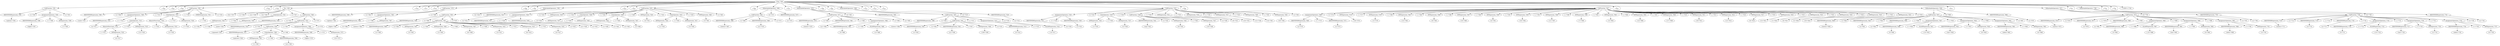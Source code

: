 digraph {

"Prog_7290"->"CallFunction_7291";
"CallFunction_7291"->"IDENTIFIERExpression_7292";
"IDENTIFIERExpression_7292"->"<options>7293";
"CallFunction_7291"->"<(>7294";
"CallFunction_7291"->"AssignmentOpetators_7295";
"AssignmentOpetators_7295"->"IDENTIFIERExpression_7296";
"IDENTIFIERExpression_7296"->"<digits>7297";
"AssignmentOpetators_7295"->"<=>7298";
"AssignmentOpetators_7295"->"INTExpression_7299";
"INTExpression_7299"->"<7>7300";
"CallFunction_7291"->"<)>7301";
"Prog_7290"->"<
>7302";
"Prog_7290"->"<
>7303";
"Prog_7290"->"<
>7304";
"Prog_7290"->"CallFunction_7305";
"CallFunction_7305"->"IDENTIFIERExpression_7306";
"IDENTIFIERExpression_7306"->"<outer>7307";
"CallFunction_7305"->"<(>7308";
"CallFunction_7305"->"AssignmentOpetators_7309";
"AssignmentOpetators_7309"->"IDENTIFIERExpression_7310";
"IDENTIFIERExpression_7310"->"<a>7311";
"AssignmentOpetators_7309"->"<<->7312";
"AssignmentOpetators_7309"->"ColonOperator_7313";
"ColonOperator_7313"->"MinusOrPlusUnary_7314";
"MinusOrPlusUnary_7314"->"<->7315";
"MinusOrPlusUnary_7314"->"INTExpression_7316";
"INTExpression_7316"->"<4>7317";
"ColonOperator_7313"->"<:>7318";
"ColonOperator_7313"->"INTExpression_7319";
"INTExpression_7319"->"<12>7320";
"CallFunction_7305"->"<,>7321";
"CallFunction_7305"->"ColonOperator_7322";
"ColonOperator_7322"->"MinusOrPlusUnary_7323";
"MinusOrPlusUnary_7323"->"<->7324";
"MinusOrPlusUnary_7323"->"INTExpression_7325";
"INTExpression_7325"->"<2>7326";
"ColonOperator_7322"->"<:>7327";
"ColonOperator_7322"->"INTExpression_7328";
"INTExpression_7328"->"<7>7329";
"CallFunction_7305"->"<,>7330";
"CallFunction_7305"->"STRINGExpression_7331";
"STRINGExpression_7331"->"<^>7332";
"CallFunction_7305"->"<)>7333";
"Prog_7290"->"<
>7334";
"Prog_7290"->"<
>7335";
"Prog_7290"->"For_7336";
"For_7336"->"<for>7337";
"For_7336"->"<(>7338";
"For_7336"->"<n1>7339";
"For_7336"->"<in>7340";
"For_7336"->"ColonOperator_7341";
"ColonOperator_7341"->"INTExpression_7342";
"INTExpression_7342"->"<1>7343";
"ColonOperator_7341"->"<:>7344";
"ColonOperator_7341"->"INTExpression_7345";
"INTExpression_7345"->"<7>7346";
"For_7336"->"<)>7347";
"For_7336"->"CallFunction_7348";
"CallFunction_7348"->"IDENTIFIERExpression_7349";
"IDENTIFIERExpression_7349"->"<print>7350";
"CallFunction_7348"->"<(>7351";
"CallFunction_7348"->"CallFunction_7352";
"CallFunction_7352"->"IDENTIFIERExpression_7353";
"IDENTIFIERExpression_7353"->"<zapsmall>7354";
"CallFunction_7352"->"<(>7355";
"CallFunction_7352"->"CallFunction_7356";
"CallFunction_7356"->"IDENTIFIERExpression_7357";
"IDENTIFIERExpression_7357"->"<polyroot>7358";
"CallFunction_7356"->"<(>7359";
"CallFunction_7356"->"ColonOperator_7360";
"ColonOperator_7360"->"INTExpression_7361";
"INTExpression_7361"->"<1>7362";
"ColonOperator_7360"->"<:>7363";
"ColonOperator_7360"->"IDENTIFIERExpression_7364";
"IDENTIFIERExpression_7364"->"<n1>7365";
"CallFunction_7356"->"<)>7366";
"CallFunction_7352"->"<,>7367";
"CallFunction_7352"->"AssignmentOpetators_7368";
"AssignmentOpetators_7368"->"IDENTIFIERExpression_7369";
"IDENTIFIERExpression_7369"->"<digits>7370";
"AssignmentOpetators_7368"->"<=>7371";
"AssignmentOpetators_7368"->"INTExpression_7372";
"INTExpression_7372"->"<10>7373";
"CallFunction_7352"->"<)>7374";
"CallFunction_7348"->"<)>7375";
"Prog_7290"->"<
>7376";
"Prog_7290"->"<
>7377";
"Prog_7290"->"<
>7378";
"Prog_7290"->"CallFunction_7379";
"CallFunction_7379"->"IDENTIFIERExpression_7380";
"IDENTIFIERExpression_7380"->"<options>7381";
"CallFunction_7379"->"<(>7382";
"CallFunction_7379"->"AssignmentOpetators_7383";
"AssignmentOpetators_7383"->"IDENTIFIERExpression_7384";
"IDENTIFIERExpression_7384"->"<digits>7385";
"AssignmentOpetators_7383"->"<=>7386";
"AssignmentOpetators_7383"->"INTExpression_7387";
"INTExpression_7387"->"<5>7388";
"CallFunction_7379"->"<)>7389";
"Prog_7290"->"<
>7390";
"Prog_7290"->"<
>7391";
"Prog_7290"->"DollarAndAtOperators_7392";
"DollarAndAtOperators_7392"->"CallFunction_7393";
"CallFunction_7393"->"IDENTIFIERExpression_7394";
"IDENTIFIERExpression_7394"->"<lowess>7395";
"CallFunction_7393"->"<(>7396";
"CallFunction_7393"->"CallFunction_7397";
"CallFunction_7397"->"IDENTIFIERExpression_7398";
"IDENTIFIERExpression_7398"->"<c>7399";
"CallFunction_7397"->"<(>7400";
"CallFunction_7397"->"INTExpression_7401";
"INTExpression_7401"->"<3>7402";
"CallFunction_7397"->"<,>7403";
"CallFunction_7397"->"INTExpression_7404";
"INTExpression_7404"->"<2>7405";
"CallFunction_7397"->"<,>7406";
"CallFunction_7397"->"INTExpression_7407";
"INTExpression_7407"->"<6>7408";
"CallFunction_7397"->"<,>7409";
"CallFunction_7397"->"INTExpression_7410";
"INTExpression_7410"->"<3>7411";
"CallFunction_7397"->"<,>7412";
"CallFunction_7397"->"INTExpression_7413";
"INTExpression_7413"->"<8>7414";
"CallFunction_7397"->"<,>7415";
"CallFunction_7397"->"INTExpression_7416";
"INTExpression_7416"->"<4>7417";
"CallFunction_7397"->"<)>7418";
"CallFunction_7393"->"<)>7419";
"DollarAndAtOperators_7392"->"<$>7420";
"DollarAndAtOperators_7392"->"IDENTIFIERExpression_7421";
"IDENTIFIERExpression_7421"->"<y>7422";
"Prog_7290"->"<
>7423";
"Prog_7290"->"<
>7424";
"Prog_7290"->"CallFunction_7425";
"CallFunction_7425"->"AssignmentOpetators_7426";
"AssignmentOpetators_7426"->"IDENTIFIERExpression_7427";
"IDENTIFIERExpression_7427"->"<y1>7428";
"AssignmentOpetators_7426"->"<<->7429";
"AssignmentOpetators_7426"->"IDENTIFIERExpression_7430";
"IDENTIFIERExpression_7430"->"<c>7431";
"CallFunction_7425"->"<(>7432";
"CallFunction_7425"->"INTExpression_7433";
"INTExpression_7433"->"<3>7434";
"CallFunction_7425"->"<,>7435";
"CallFunction_7425"->"ColonOperator_7436";
"ColonOperator_7436"->"INTExpression_7437";
"INTExpression_7437"->"<1>7438";
"ColonOperator_7436"->"<:>7439";
"ColonOperator_7436"->"INTExpression_7440";
"INTExpression_7440"->"<2>7441";
"CallFunction_7425"->"<,>7442";
"CallFunction_7425"->"ColonOperator_7443";
"ColonOperator_7443"->"INTExpression_7444";
"INTExpression_7444"->"<5>7445";
"ColonOperator_7443"->"<:>7446";
"ColonOperator_7443"->"INTExpression_7447";
"INTExpression_7447"->"<2>7448";
"CallFunction_7425"->"<,>7449";
"CallFunction_7425"->"INTExpression_7450";
"INTExpression_7450"->"<4>7451";
"CallFunction_7425"->"<,>7452";
"CallFunction_7425"->"ColonOperator_7453";
"ColonOperator_7453"->"INTExpression_7454";
"INTExpression_7454"->"<1>7455";
"ColonOperator_7453"->"<:>7456";
"ColonOperator_7453"->"INTExpression_7457";
"INTExpression_7457"->"<3>7458";
"CallFunction_7425"->"<,>7459";
"CallFunction_7425"->"INTExpression_7460";
"INTExpression_7460"->"<3>7461";
"CallFunction_7425"->"<)>7462";
"Prog_7290"->"<
>7463";
"Prog_7290"->"DollarAndAtOperators_7464";
"DollarAndAtOperators_7464"->"CallFunction_7465";
"CallFunction_7465"->"IDENTIFIERExpression_7466";
"IDENTIFIERExpression_7466"->"<lowess>7467";
"CallFunction_7465"->"<(>7468";
"CallFunction_7465"->"IDENTIFIERExpression_7469";
"IDENTIFIERExpression_7469"->"<y1>7470";
"CallFunction_7465"->"<)>7471";
"DollarAndAtOperators_7464"->"<$>7472";
"DollarAndAtOperators_7464"->"IDENTIFIERExpression_7473";
"IDENTIFIERExpression_7473"->"<y>7474";
"Prog_7290"->"<
>7475";
"Prog_7290"->"DollarAndAtOperators_7476";
"DollarAndAtOperators_7476"->"CallFunction_7477";
"CallFunction_7477"->"IDENTIFIERExpression_7478";
"IDENTIFIERExpression_7478"->"<lowess>7479";
"CallFunction_7477"->"<(>7480";
"CallFunction_7477"->"IDENTIFIERExpression_7481";
"IDENTIFIERExpression_7481"->"<y1>7482";
"CallFunction_7477"->"<,>7483";
"CallFunction_7477"->"AssignmentOpetators_7484";
"AssignmentOpetators_7484"->"IDENTIFIERExpression_7485";
"IDENTIFIERExpression_7485"->"<f>7486";
"AssignmentOpetators_7484"->"<=>7487";
"AssignmentOpetators_7484"->"FLOATExpression_7488";
"FLOATExpression_7488"->"<.4>7489";
"CallFunction_7477"->"<)>7490";
"DollarAndAtOperators_7476"->"<$>7491";
"DollarAndAtOperators_7476"->"IDENTIFIERExpression_7492";
"IDENTIFIERExpression_7492"->"<y>7493";
"Prog_7290"->"<
>7494";
"Prog_7290"->"<
>7495";
"Prog_7290"->"DollarAndAtOperators_7496";
"DollarAndAtOperators_7496"->"CallFunction_7497";
"CallFunction_7497"->"IDENTIFIERExpression_7498";
"IDENTIFIERExpression_7498"->"<lowess>7499";
"CallFunction_7497"->"<(>7500";
"CallFunction_7497"->"CallFunction_7501";
"CallFunction_7501"->"IDENTIFIERExpression_7502";
"IDENTIFIERExpression_7502"->"<c>7503";
"CallFunction_7501"->"<(>7504";
"CallFunction_7501"->"IDENTIFIERExpression_7505";
"IDENTIFIERExpression_7505"->"<y1>7506";
"CallFunction_7501"->"<,>7507";
"CallFunction_7501"->"INTExpression_7508";
"INTExpression_7508"->"<100>7509";
"CallFunction_7501"->"<)>7510";
"CallFunction_7497"->"<,>7511";
"CallFunction_7497"->"AssignmentOpetators_7512";
"AssignmentOpetators_7512"->"IDENTIFIERExpression_7513";
"IDENTIFIERExpression_7513"->"<f>7514";
"AssignmentOpetators_7512"->"<=>7515";
"AssignmentOpetators_7512"->"FLOATExpression_7516";
"FLOATExpression_7516"->"<.4>7517";
"CallFunction_7497"->"<)>7518";
"DollarAndAtOperators_7496"->"<$>7519";
"DollarAndAtOperators_7496"->"IDENTIFIERExpression_7520";
"IDENTIFIERExpression_7520"->"<y>7521";
"Prog_7290"->"<
>7522";
"Prog_7290"->"<
>7523";
"Prog_7290"->"<
>7524";
"Prog_7290"->"CallFunction_7525";
"CallFunction_7525"->"AssignmentOpetators_7526";
"AssignmentOpetators_7526"->"IDENTIFIERExpression_7527";
"IDENTIFIERExpression_7527"->"<x>7528";
"AssignmentOpetators_7526"->"<<->7529";
"AssignmentOpetators_7526"->"IDENTIFIERExpression_7530";
"IDENTIFIERExpression_7530"->"<c>7531";
"CallFunction_7525"->"<(>7532";
"CallFunction_7525"->"ColonOperator_7533";
"ColonOperator_7533"->"INTExpression_7534";
"INTExpression_7534"->"<1>7535";
"ColonOperator_7533"->"<:>7536";
"ColonOperator_7533"->"INTExpression_7537";
"INTExpression_7537"->"<5>7538";
"CallFunction_7525"->"<,>7539";
"CallFunction_7525"->"CallFunction_7540";
"CallFunction_7540"->"IDENTIFIERExpression_7541";
"IDENTIFIERExpression_7541"->"<rep>7542";
"CallFunction_7540"->"<(>7543";
"CallFunction_7540"->"INTExpression_7544";
"INTExpression_7544"->"<6>7545";
"CallFunction_7540"->"<,>7546";
"CallFunction_7540"->"INTExpression_7547";
"INTExpression_7547"->"<10>7548";
"CallFunction_7540"->"<)>7549";
"CallFunction_7525"->"<,>7550";
"CallFunction_7525"->"INTExpression_7551";
"INTExpression_7551"->"<8>7552";
"CallFunction_7525"->"<,>7553";
"CallFunction_7525"->"INTExpression_7554";
"INTExpression_7554"->"<10>7555";
"CallFunction_7525"->"<,>7556";
"CallFunction_7525"->"INTExpression_7557";
"INTExpression_7557"->"<12>7558";
"CallFunction_7525"->"<,>7559";
"CallFunction_7525"->"INTExpression_7560";
"INTExpression_7560"->"<14>7561";
"CallFunction_7525"->"<,>7562";
"CallFunction_7525"->"INTExpression_7563";
"INTExpression_7563"->"<50>7564";
"CallFunction_7525"->"<)>7565";
"Prog_7290"->"<
>7566";
"Prog_7290"->"CallFunction_7567";
"CallFunction_7567"->"AssignmentOpetators_7568";
"AssignmentOpetators_7568"->"IDENTIFIERExpression_7569";
"IDENTIFIERExpression_7569"->"<y>7570";
"AssignmentOpetators_7568"->"<<->7571";
"AssignmentOpetators_7568"->"IDENTIFIERExpression_7572";
"IDENTIFIERExpression_7572"->"<c>7573";
"CallFunction_7567"->"<(>7574";
"CallFunction_7567"->"INTExpression_7575";
"INTExpression_7575"->"<18>7576";
"CallFunction_7567"->"<,>7577";
"CallFunction_7567"->"INTExpression_7578";
"INTExpression_7578"->"<2>7579";
"CallFunction_7567"->"<,>7580";
"CallFunction_7567"->"INTExpression_7581";
"INTExpression_7581"->"<15>7582";
"CallFunction_7567"->"<,>7583";
"CallFunction_7567"->"INTExpression_7584";
"INTExpression_7584"->"<6>7585";
"CallFunction_7567"->"<,>7586";
"CallFunction_7567"->"INTExpression_7587";
"INTExpression_7587"->"<10>7588";
"CallFunction_7567"->"<,>7589";
"CallFunction_7567"->"INTExpression_7590";
"INTExpression_7590"->"<4>7591";
"CallFunction_7567"->"<,>7592";
"CallFunction_7567"->"INTExpression_7593";
"INTExpression_7593"->"<16>7594";
"CallFunction_7567"->"<,>7595";
"CallFunction_7567"->"INTExpression_7596";
"INTExpression_7596"->"<11>7597";
"CallFunction_7567"->"<,>7598";
"CallFunction_7567"->"INTExpression_7599";
"INTExpression_7599"->"<7>7600";
"CallFunction_7567"->"<,>7601";
"CallFunction_7567"->"INTExpression_7602";
"INTExpression_7602"->"<3>7603";
"CallFunction_7567"->"<,>7604";
"CallFunction_7567"->"INTExpression_7605";
"INTExpression_7605"->"<14>7606";
"CallFunction_7567"->"<,>7607";
"CallFunction_7567"->"INTExpression_7608";
"INTExpression_7608"->"<17>7609";
"CallFunction_7567"->"<,>7610";
"CallFunction_7567"->"INTExpression_7611";
"INTExpression_7611"->"<20>7612";
"CallFunction_7567"->"<,>7613";
"CallFunction_7567"->"INTExpression_7614";
"INTExpression_7614"->"<12>7615";
"CallFunction_7567"->"<,>7616";
"CallFunction_7567"->"INTExpression_7617";
"INTExpression_7617"->"<9>7618";
"CallFunction_7567"->"<,>7619";
"CallFunction_7567"->"INTExpression_7620";
"INTExpression_7620"->"<13>7621";
"CallFunction_7567"->"<,>7622";
"CallFunction_7567"->"INTExpression_7623";
"INTExpression_7623"->"<1>7624";
"CallFunction_7567"->"<,>7625";
"CallFunction_7567"->"INTExpression_7626";
"INTExpression_7626"->"<8>7627";
"CallFunction_7567"->"<,>7628";
"CallFunction_7567"->"INTExpression_7629";
"INTExpression_7629"->"<5>7630";
"CallFunction_7567"->"<,>7631";
"CallFunction_7567"->"INTExpression_7632";
"INTExpression_7632"->"<19>7633";
"CallFunction_7567"->"<)>7634";
"Prog_7290"->"<
>7635";
"Prog_7290"->"DollarAndAtOperators_7636";
"DollarAndAtOperators_7636"->"CallFunction_7637";
"CallFunction_7637"->"IDENTIFIERExpression_7638";
"IDENTIFIERExpression_7638"->"<lowess>7639";
"CallFunction_7637"->"<(>7640";
"CallFunction_7637"->"IDENTIFIERExpression_7641";
"IDENTIFIERExpression_7641"->"<x>7642";
"CallFunction_7637"->"<,>7643";
"CallFunction_7637"->"IDENTIFIERExpression_7644";
"IDENTIFIERExpression_7644"->"<y>7645";
"CallFunction_7637"->"<,>7646";
"CallFunction_7637"->"AssignmentOpetators_7647";
"AssignmentOpetators_7647"->"IDENTIFIERExpression_7648";
"IDENTIFIERExpression_7648"->"<f>7649";
"AssignmentOpetators_7647"->"<=>7650";
"AssignmentOpetators_7647"->"FLOATExpression_7651";
"FLOATExpression_7651"->"<.25>7652";
"CallFunction_7637"->"<,>7653";
"CallFunction_7637"->"AssignmentOpetators_7654";
"AssignmentOpetators_7654"->"IDENTIFIERExpression_7655";
"IDENTIFIERExpression_7655"->"<iter>7656";
"AssignmentOpetators_7654"->"<=>7657";
"AssignmentOpetators_7654"->"INTExpression_7658";
"INTExpression_7658"->"<0>7659";
"CallFunction_7637"->"<,>7660";
"CallFunction_7637"->"AssignmentOpetators_7661";
"AssignmentOpetators_7661"->"IDENTIFIERExpression_7662";
"IDENTIFIERExpression_7662"->"<delta>7663";
"AssignmentOpetators_7661"->"<=>7664";
"AssignmentOpetators_7661"->"INTExpression_7665";
"INTExpression_7665"->"<0>7666";
"CallFunction_7637"->"<)>7667";
"DollarAndAtOperators_7636"->"<$>7668";
"DollarAndAtOperators_7636"->"IDENTIFIERExpression_7669";
"IDENTIFIERExpression_7669"->"<y>7670";
"Prog_7290"->"<
>7671";
"Prog_7290"->"DollarAndAtOperators_7672";
"DollarAndAtOperators_7672"->"CallFunction_7673";
"CallFunction_7673"->"IDENTIFIERExpression_7674";
"IDENTIFIERExpression_7674"->"<lowess>7675";
"CallFunction_7673"->"<(>7676";
"CallFunction_7673"->"IDENTIFIERExpression_7677";
"IDENTIFIERExpression_7677"->"<x>7678";
"CallFunction_7673"->"<,>7679";
"CallFunction_7673"->"IDENTIFIERExpression_7680";
"IDENTIFIERExpression_7680"->"<y>7681";
"CallFunction_7673"->"<,>7682";
"CallFunction_7673"->"AssignmentOpetators_7683";
"AssignmentOpetators_7683"->"IDENTIFIERExpression_7684";
"IDENTIFIERExpression_7684"->"<f>7685";
"AssignmentOpetators_7683"->"<=>7686";
"AssignmentOpetators_7683"->"FLOATExpression_7687";
"FLOATExpression_7687"->"<.25>7688";
"CallFunction_7673"->"<,>7689";
"CallFunction_7673"->"AssignmentOpetators_7690";
"AssignmentOpetators_7690"->"IDENTIFIERExpression_7691";
"IDENTIFIERExpression_7691"->"<iter>7692";
"AssignmentOpetators_7690"->"<=>7693";
"AssignmentOpetators_7690"->"INTExpression_7694";
"INTExpression_7694"->"<0>7695";
"CallFunction_7673"->"<,>7696";
"CallFunction_7673"->"AssignmentOpetators_7697";
"AssignmentOpetators_7697"->"IDENTIFIERExpression_7698";
"IDENTIFIERExpression_7698"->"<delta>7699";
"AssignmentOpetators_7697"->"<=>7700";
"AssignmentOpetators_7697"->"INTExpression_7701";
"INTExpression_7701"->"<3>7702";
"CallFunction_7673"->"<)>7703";
"DollarAndAtOperators_7672"->"<$>7704";
"DollarAndAtOperators_7672"->"IDENTIFIERExpression_7705";
"IDENTIFIERExpression_7705"->"<y>7706";
"Prog_7290"->"<
>7707";
"Prog_7290"->"DollarAndAtOperators_7708";
"DollarAndAtOperators_7708"->"CallFunction_7709";
"CallFunction_7709"->"IDENTIFIERExpression_7710";
"IDENTIFIERExpression_7710"->"<lowess>7711";
"CallFunction_7709"->"<(>7712";
"CallFunction_7709"->"IDENTIFIERExpression_7713";
"IDENTIFIERExpression_7713"->"<x>7714";
"CallFunction_7709"->"<,>7715";
"CallFunction_7709"->"IDENTIFIERExpression_7716";
"IDENTIFIERExpression_7716"->"<y>7717";
"CallFunction_7709"->"<,>7718";
"CallFunction_7709"->"AssignmentOpetators_7719";
"AssignmentOpetators_7719"->"IDENTIFIERExpression_7720";
"IDENTIFIERExpression_7720"->"<f>7721";
"AssignmentOpetators_7719"->"<=>7722";
"AssignmentOpetators_7719"->"FLOATExpression_7723";
"FLOATExpression_7723"->"<.25>7724";
"CallFunction_7709"->"<,>7725";
"CallFunction_7709"->"AssignmentOpetators_7726";
"AssignmentOpetators_7726"->"IDENTIFIERExpression_7727";
"IDENTIFIERExpression_7727"->"<iter>7728";
"AssignmentOpetators_7726"->"<=>7729";
"AssignmentOpetators_7726"->"INTExpression_7730";
"INTExpression_7730"->"<2>7731";
"CallFunction_7709"->"<,>7732";
"CallFunction_7709"->"AssignmentOpetators_7733";
"AssignmentOpetators_7733"->"IDENTIFIERExpression_7734";
"IDENTIFIERExpression_7734"->"<delta>7735";
"AssignmentOpetators_7733"->"<=>7736";
"AssignmentOpetators_7733"->"INTExpression_7737";
"INTExpression_7737"->"<0>7738";
"CallFunction_7709"->"<)>7739";
"DollarAndAtOperators_7708"->"<$>7740";
"DollarAndAtOperators_7708"->"IDENTIFIERExpression_7741";
"IDENTIFIERExpression_7741"->"<y>7742";
"Prog_7290"->"<
>7743";
"Prog_7290"->"<
>7744";
"Prog_7290"->"<<EOF>>7745";
}
